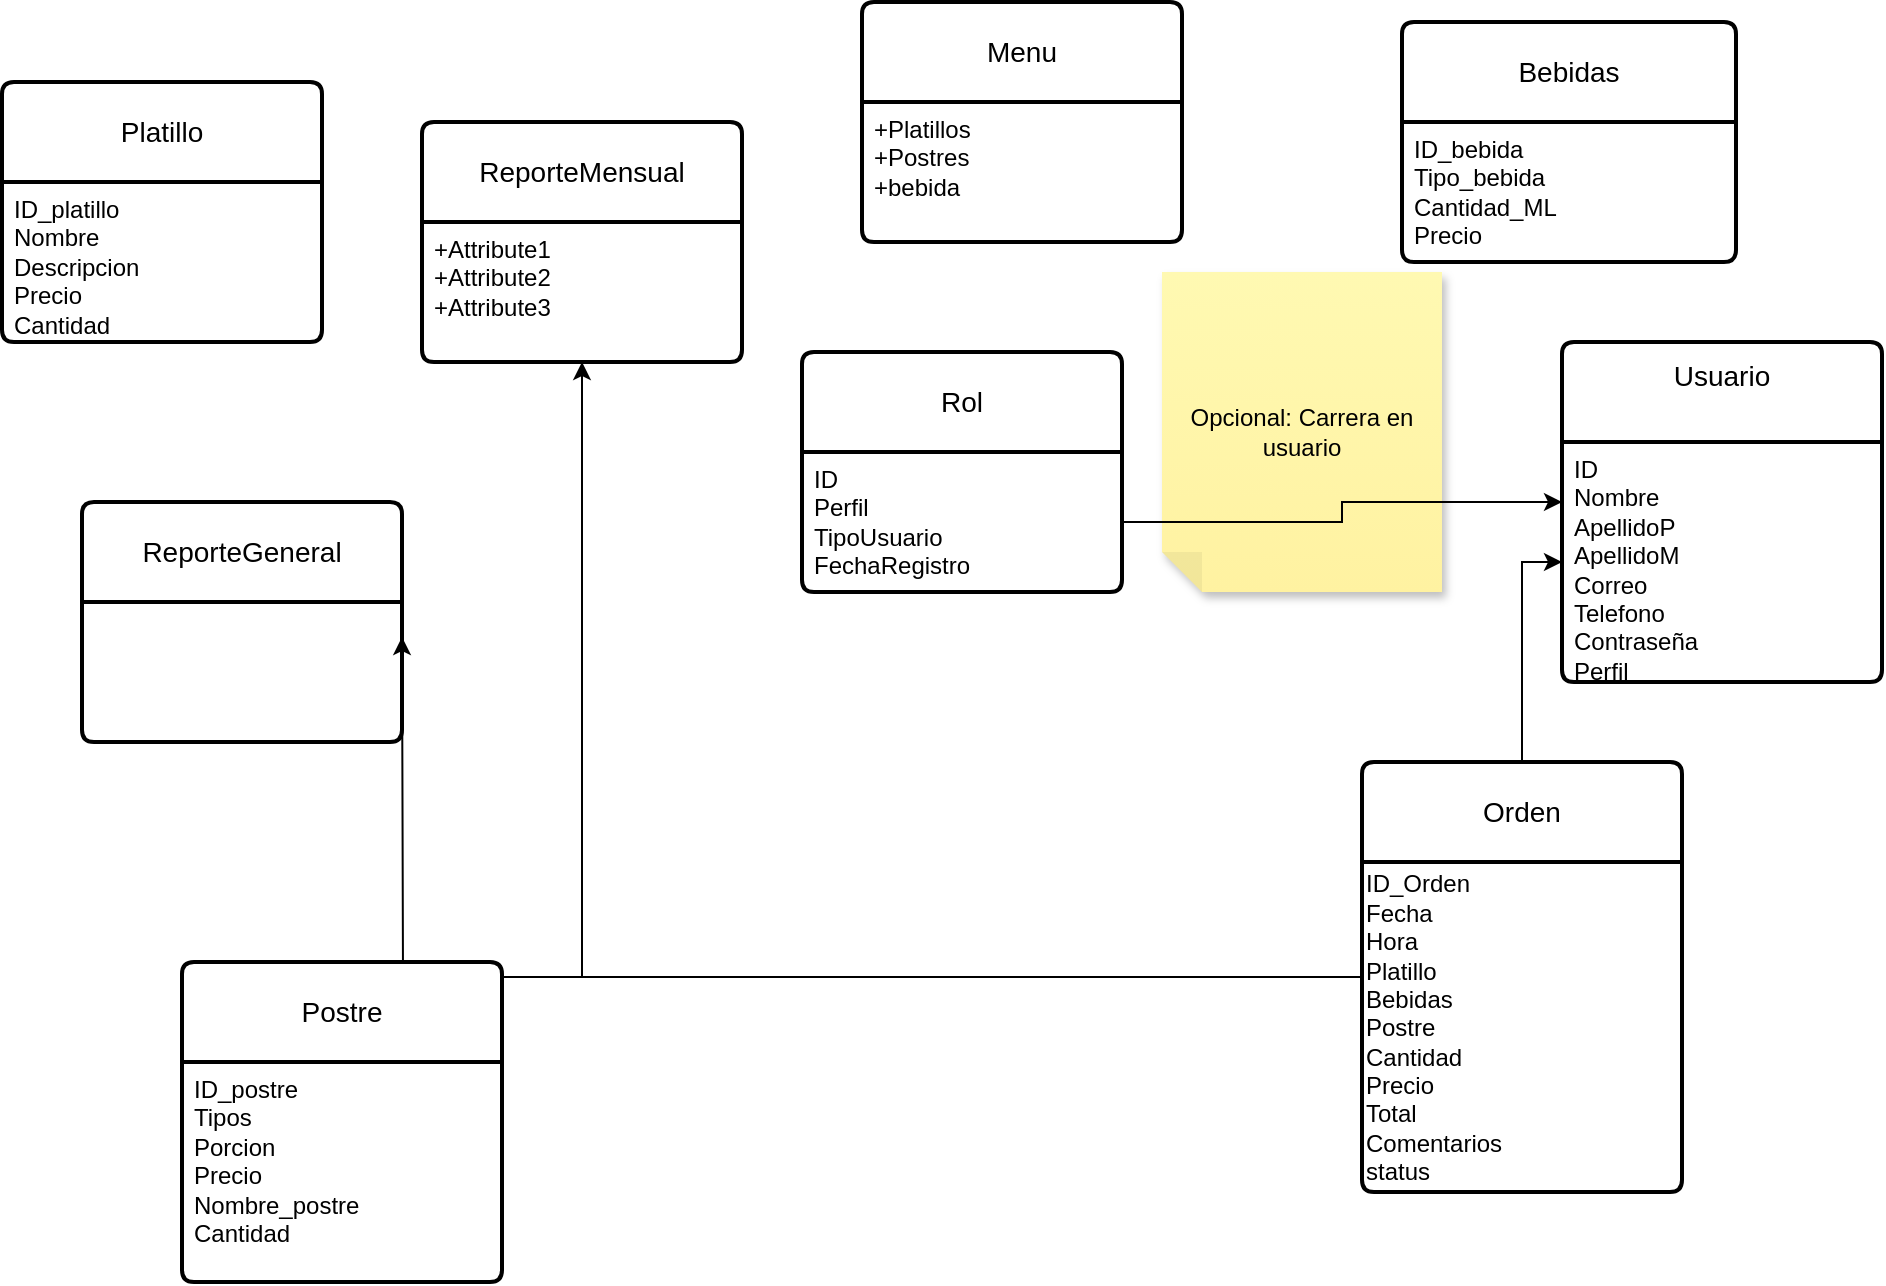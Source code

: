 <mxfile version="26.2.9">
  <diagram name="Página-1" id="V-V55-iJyu9lPwuccyi-">
    <mxGraphModel dx="1821" dy="535" grid="1" gridSize="10" guides="1" tooltips="1" connect="1" arrows="1" fold="1" page="1" pageScale="1" pageWidth="827" pageHeight="1169" math="0" shadow="0">
      <root>
        <mxCell id="0" />
        <mxCell id="1" parent="0" />
        <mxCell id="7O-z4zuoo0SqcSkAvMZf-5" value="Rol" style="swimlane;childLayout=stackLayout;horizontal=1;startSize=50;horizontalStack=0;rounded=1;fontSize=14;fontStyle=0;strokeWidth=2;resizeParent=0;resizeLast=1;shadow=0;dashed=0;align=center;arcSize=4;whiteSpace=wrap;html=1;" parent="1" vertex="1">
          <mxGeometry x="360" y="215" width="160" height="120" as="geometry" />
        </mxCell>
        <mxCell id="7O-z4zuoo0SqcSkAvMZf-6" value="ID&lt;div&gt;Perfil&lt;/div&gt;&lt;div&gt;TipoUsuario&lt;/div&gt;&lt;div&gt;FechaRegistro&lt;/div&gt;" style="align=left;strokeColor=none;fillColor=none;spacingLeft=4;spacingRight=4;fontSize=12;verticalAlign=top;resizable=0;rotatable=0;part=1;html=1;whiteSpace=wrap;" parent="7O-z4zuoo0SqcSkAvMZf-5" vertex="1">
          <mxGeometry y="50" width="160" height="70" as="geometry" />
        </mxCell>
        <mxCell id="7O-z4zuoo0SqcSkAvMZf-7" value="Usuario&lt;div&gt;&lt;br&gt;&lt;/div&gt;" style="swimlane;childLayout=stackLayout;horizontal=1;startSize=50;horizontalStack=0;rounded=1;fontSize=14;fontStyle=0;strokeWidth=2;resizeParent=0;resizeLast=1;shadow=0;dashed=0;align=center;arcSize=4;whiteSpace=wrap;html=1;" parent="1" vertex="1">
          <mxGeometry x="740" y="210" width="160" height="170" as="geometry" />
        </mxCell>
        <mxCell id="7O-z4zuoo0SqcSkAvMZf-8" value="ID&lt;div&gt;Nombre&lt;/div&gt;&lt;div&gt;ApellidoP&lt;/div&gt;&lt;div&gt;ApellidoM&lt;/div&gt;&lt;div&gt;Correo&lt;/div&gt;&lt;div&gt;Telefono&lt;/div&gt;&lt;div&gt;Contraseña&lt;/div&gt;&lt;div&gt;Perfil&lt;/div&gt;&lt;div&gt;&lt;br&gt;&lt;/div&gt;" style="align=left;strokeColor=none;fillColor=none;spacingLeft=4;spacingRight=4;fontSize=12;verticalAlign=top;resizable=0;rotatable=0;part=1;html=1;whiteSpace=wrap;" parent="7O-z4zuoo0SqcSkAvMZf-7" vertex="1">
          <mxGeometry y="50" width="160" height="120" as="geometry" />
        </mxCell>
        <mxCell id="7O-z4zuoo0SqcSkAvMZf-10" value="&lt;div&gt;Menu&lt;/div&gt;" style="swimlane;childLayout=stackLayout;horizontal=1;startSize=50;horizontalStack=0;rounded=1;fontSize=14;fontStyle=0;strokeWidth=2;resizeParent=0;resizeLast=1;shadow=0;dashed=0;align=center;arcSize=4;whiteSpace=wrap;html=1;" parent="1" vertex="1">
          <mxGeometry x="390" y="40" width="160" height="120" as="geometry" />
        </mxCell>
        <mxCell id="7O-z4zuoo0SqcSkAvMZf-11" value="+Platillos&lt;br&gt;+Postres&amp;nbsp;&lt;br&gt;+bebida" style="align=left;strokeColor=none;fillColor=none;spacingLeft=4;spacingRight=4;fontSize=12;verticalAlign=top;resizable=0;rotatable=0;part=1;html=1;whiteSpace=wrap;" parent="7O-z4zuoo0SqcSkAvMZf-10" vertex="1">
          <mxGeometry y="50" width="160" height="70" as="geometry" />
        </mxCell>
        <mxCell id="7O-z4zuoo0SqcSkAvMZf-12" value="&lt;div&gt;ReporteMensual&lt;/div&gt;" style="swimlane;childLayout=stackLayout;horizontal=1;startSize=50;horizontalStack=0;rounded=1;fontSize=14;fontStyle=0;strokeWidth=2;resizeParent=0;resizeLast=1;shadow=0;dashed=0;align=center;arcSize=4;whiteSpace=wrap;html=1;" parent="1" vertex="1">
          <mxGeometry x="170" y="100" width="160" height="120" as="geometry" />
        </mxCell>
        <mxCell id="7O-z4zuoo0SqcSkAvMZf-13" value="+Attribute1&#xa;+Attribute2&#xa;+Attribute3" style="align=left;strokeColor=none;fillColor=none;spacingLeft=4;spacingRight=4;fontSize=12;verticalAlign=top;resizable=0;rotatable=0;part=1;html=1;whiteSpace=wrap;" parent="7O-z4zuoo0SqcSkAvMZf-12" vertex="1">
          <mxGeometry y="50" width="160" height="70" as="geometry" />
        </mxCell>
        <mxCell id="7O-z4zuoo0SqcSkAvMZf-14" value="&lt;div&gt;ReporteGeneral&lt;/div&gt;" style="swimlane;childLayout=stackLayout;horizontal=1;startSize=50;horizontalStack=0;rounded=1;fontSize=14;fontStyle=0;strokeWidth=2;resizeParent=0;resizeLast=1;shadow=0;dashed=0;align=center;arcSize=4;whiteSpace=wrap;html=1;" parent="1" vertex="1">
          <mxGeometry y="290" width="160" height="120" as="geometry" />
        </mxCell>
        <mxCell id="z4x9iwLQfdPULZzErYXz-1" style="edgeStyle=orthogonalEdgeStyle;rounded=0;orthogonalLoop=1;jettySize=auto;html=1;entryX=1;entryY=0.25;entryDx=0;entryDy=0;" edge="1" parent="1" source="7O-z4zuoo0SqcSkAvMZf-18">
          <mxGeometry relative="1" as="geometry">
            <mxPoint x="160" y="357.5" as="targetPoint" />
          </mxGeometry>
        </mxCell>
        <mxCell id="z4x9iwLQfdPULZzErYXz-2" style="edgeStyle=orthogonalEdgeStyle;rounded=0;orthogonalLoop=1;jettySize=auto;html=1;entryX=0;entryY=0.5;entryDx=0;entryDy=0;" edge="1" parent="1" source="7O-z4zuoo0SqcSkAvMZf-18" target="7O-z4zuoo0SqcSkAvMZf-8">
          <mxGeometry relative="1" as="geometry" />
        </mxCell>
        <mxCell id="z4x9iwLQfdPULZzErYXz-3" style="edgeStyle=orthogonalEdgeStyle;rounded=0;orthogonalLoop=1;jettySize=auto;html=1;entryX=0.5;entryY=1;entryDx=0;entryDy=0;" edge="1" parent="1" source="7O-z4zuoo0SqcSkAvMZf-18" target="7O-z4zuoo0SqcSkAvMZf-13">
          <mxGeometry relative="1" as="geometry" />
        </mxCell>
        <mxCell id="7O-z4zuoo0SqcSkAvMZf-18" value="&lt;div&gt;Orden&lt;/div&gt;" style="swimlane;childLayout=stackLayout;horizontal=1;startSize=50;horizontalStack=0;rounded=1;fontSize=14;fontStyle=0;strokeWidth=2;resizeParent=0;resizeLast=1;shadow=0;dashed=0;align=center;arcSize=4;whiteSpace=wrap;html=1;" parent="1" vertex="1">
          <mxGeometry x="640" y="420" width="160" height="215" as="geometry">
            <mxRectangle x="640" y="420" width="80" height="50" as="alternateBounds" />
          </mxGeometry>
        </mxCell>
        <mxCell id="7O-z4zuoo0SqcSkAvMZf-35" value="ID_Orden&lt;div&gt;Fecha&lt;/div&gt;&lt;div&gt;Hora&lt;/div&gt;&lt;div&gt;Platillo&lt;/div&gt;&lt;div&gt;Bebidas&lt;/div&gt;&lt;div&gt;Postre&lt;/div&gt;&lt;div&gt;Cantidad&lt;/div&gt;&lt;div&gt;Precio&lt;/div&gt;&lt;div&gt;Total&lt;/div&gt;&lt;div&gt;Comentarios&lt;/div&gt;&lt;div&gt;status&lt;/div&gt;" style="text;html=1;align=left;verticalAlign=middle;resizable=0;points=[];autosize=1;strokeColor=none;fillColor=none;" parent="7O-z4zuoo0SqcSkAvMZf-18" vertex="1">
          <mxGeometry y="50" width="160" height="165" as="geometry" />
        </mxCell>
        <mxCell id="7O-z4zuoo0SqcSkAvMZf-20" value="&lt;div&gt;Postre&lt;/div&gt;" style="swimlane;childLayout=stackLayout;horizontal=1;startSize=50;horizontalStack=0;rounded=1;fontSize=14;fontStyle=0;strokeWidth=2;resizeParent=0;resizeLast=1;shadow=0;dashed=0;align=center;arcSize=4;whiteSpace=wrap;html=1;" parent="1" vertex="1">
          <mxGeometry x="50" y="520" width="160" height="160" as="geometry" />
        </mxCell>
        <mxCell id="7O-z4zuoo0SqcSkAvMZf-21" value="ID_postre&lt;div&gt;Tipos&lt;/div&gt;&lt;div&gt;Porcion&lt;/div&gt;&lt;div&gt;Precio&lt;/div&gt;&lt;div&gt;Nombre_postre&lt;/div&gt;&lt;div&gt;Cantidad&lt;/div&gt;" style="align=left;strokeColor=none;fillColor=none;spacingLeft=4;spacingRight=4;fontSize=12;verticalAlign=top;resizable=0;rotatable=0;part=1;html=1;whiteSpace=wrap;" parent="7O-z4zuoo0SqcSkAvMZf-20" vertex="1">
          <mxGeometry y="50" width="160" height="110" as="geometry" />
        </mxCell>
        <mxCell id="7O-z4zuoo0SqcSkAvMZf-22" value="Platillo" style="swimlane;childLayout=stackLayout;horizontal=1;startSize=50;horizontalStack=0;rounded=1;fontSize=14;fontStyle=0;strokeWidth=2;resizeParent=0;resizeLast=1;shadow=0;dashed=0;align=center;arcSize=4;whiteSpace=wrap;html=1;" parent="1" vertex="1">
          <mxGeometry x="-40" y="80" width="160" height="130" as="geometry" />
        </mxCell>
        <mxCell id="7O-z4zuoo0SqcSkAvMZf-23" value="ID_platillo&lt;div&gt;Nombre&lt;/div&gt;&lt;div&gt;Descripcion&lt;/div&gt;&lt;div&gt;Precio&lt;/div&gt;&lt;div&gt;Cantidad&lt;/div&gt;" style="align=left;strokeColor=none;fillColor=none;spacingLeft=4;spacingRight=4;fontSize=12;verticalAlign=top;resizable=0;rotatable=0;part=1;html=1;whiteSpace=wrap;" parent="7O-z4zuoo0SqcSkAvMZf-22" vertex="1">
          <mxGeometry y="50" width="160" height="80" as="geometry" />
        </mxCell>
        <mxCell id="7O-z4zuoo0SqcSkAvMZf-24" value="Bebidas" style="swimlane;childLayout=stackLayout;horizontal=1;startSize=50;horizontalStack=0;rounded=1;fontSize=14;fontStyle=0;strokeWidth=2;resizeParent=0;resizeLast=1;shadow=0;dashed=0;align=center;arcSize=4;whiteSpace=wrap;html=1;" parent="1" vertex="1">
          <mxGeometry x="660" y="50" width="167" height="120" as="geometry" />
        </mxCell>
        <mxCell id="7O-z4zuoo0SqcSkAvMZf-25" value="ID_bebida&lt;div&gt;Tipo_bebida&lt;/div&gt;&lt;div&gt;Cantidad_ML&lt;/div&gt;&lt;div&gt;Precio&lt;/div&gt;&lt;div&gt;&lt;br&gt;&lt;/div&gt;" style="align=left;strokeColor=none;fillColor=none;spacingLeft=4;spacingRight=4;fontSize=12;verticalAlign=top;resizable=0;rotatable=0;part=1;html=1;whiteSpace=wrap;" parent="7O-z4zuoo0SqcSkAvMZf-24" vertex="1">
          <mxGeometry y="50" width="167" height="70" as="geometry" />
        </mxCell>
        <mxCell id="7O-z4zuoo0SqcSkAvMZf-33" value="Opcional: Carrera en usuario" style="shape=note;whiteSpace=wrap;html=1;backgroundOutline=1;fontColor=#000000;darkOpacity=0.05;fillColor=#FFF9B2;strokeColor=none;fillStyle=solid;direction=west;gradientDirection=north;gradientColor=#FFF2A1;shadow=1;size=20;pointerEvents=1;" parent="1" vertex="1">
          <mxGeometry x="540" y="175" width="140" height="160" as="geometry" />
        </mxCell>
        <mxCell id="z4x9iwLQfdPULZzErYXz-4" style="edgeStyle=orthogonalEdgeStyle;rounded=0;orthogonalLoop=1;jettySize=auto;html=1;entryX=0;entryY=0.25;entryDx=0;entryDy=0;" edge="1" parent="1" source="7O-z4zuoo0SqcSkAvMZf-6" target="7O-z4zuoo0SqcSkAvMZf-8">
          <mxGeometry relative="1" as="geometry" />
        </mxCell>
      </root>
    </mxGraphModel>
  </diagram>
</mxfile>
